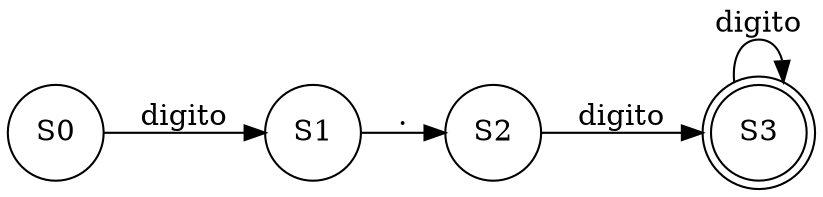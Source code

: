 digraph structs {
rankdir=LR;
node [shape=doublecircle];S3;
node [shape=circle];S0->S1[label="digito"];
S1->S2[label="."];
S2->S3[label="digito"];
S3->S3[label="digito"];
}
